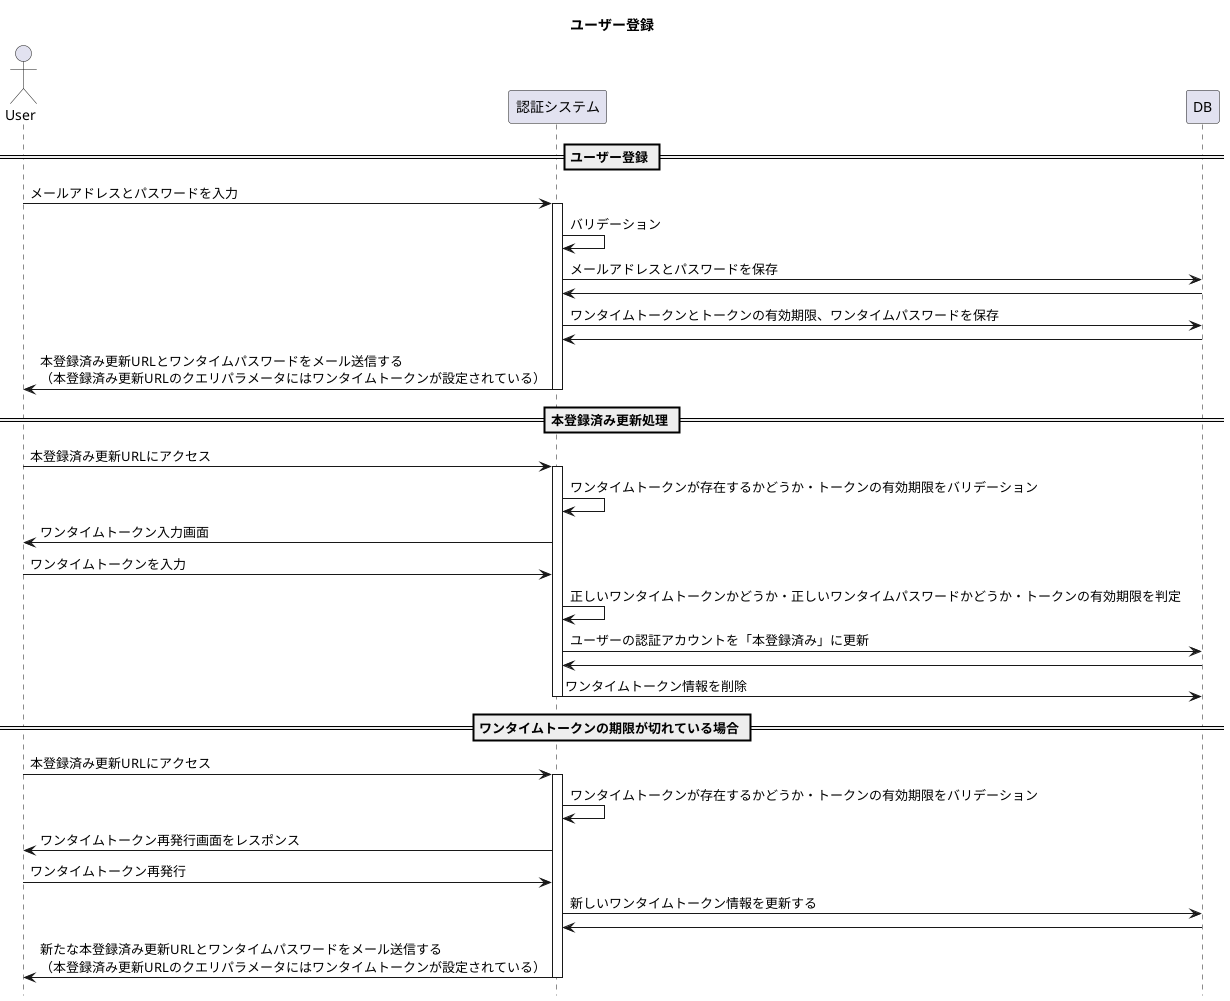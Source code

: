 @startuml userRegister
title ユーザー登録
hide footbox

Actor User
participant "認証システム" as authSystem
participant DB 

== ユーザー登録 ==
User -> authSystem : メールアドレスとパスワードを入力
activate authSystem
authSystem -> authSystem : バリデーション
authSystem -> DB : メールアドレスとパスワードを保存
authSystem <- DB
authSystem -> DB : ワンタイムトークンとトークンの有効期限、ワンタイムパスワードを保存
authSystem <- DB
User <- authSystem : 本登録済み更新URLとワンタイムパスワードをメール送信する\n（本登録済み更新URLのクエリパラメータにはワンタイムトークンが設定されている）
deactivate authSystem

== 本登録済み更新処理 ==
User -> authSystem : 本登録済み更新URLにアクセス
activate authSystem
authSystem -> authSystem : ワンタイムトークンが存在するかどうか・トークンの有効期限をバリデーション
User <- authSystem : ワンタイムトークン入力画面
User -> authSystem : ワンタイムトークンを入力
authSystem -> authSystem : 正しいワンタイムトークンかどうか・正しいワンタイムパスワードかどうか・トークンの有効期限を判定
authSystem -> DB : ユーザーの認証アカウントを「本登録済み」に更新
authSystem <- DB
authSystem -> DB : ワンタイムトークン情報を削除
deactivate authSystem

== ワンタイムトークンの期限が切れている場合 ==
User -> authSystem : 本登録済み更新URLにアクセス
activate authSystem
authSystem -> authSystem : ワンタイムトークンが存在するかどうか・トークンの有効期限をバリデーション
User <- authSystem : ワンタイムトークン再発行画面をレスポンス
User -> authSystem : ワンタイムトークン再発行
authSystem -> DB : 新しいワンタイムトークン情報を更新する
authSystem <- DB
User <- authSystem : 新たな本登録済み更新URLとワンタイムパスワードをメール送信する\n（本登録済み更新URLのクエリパラメータにはワンタイムトークンが設定されている）
deactivate authSystem

@enduml